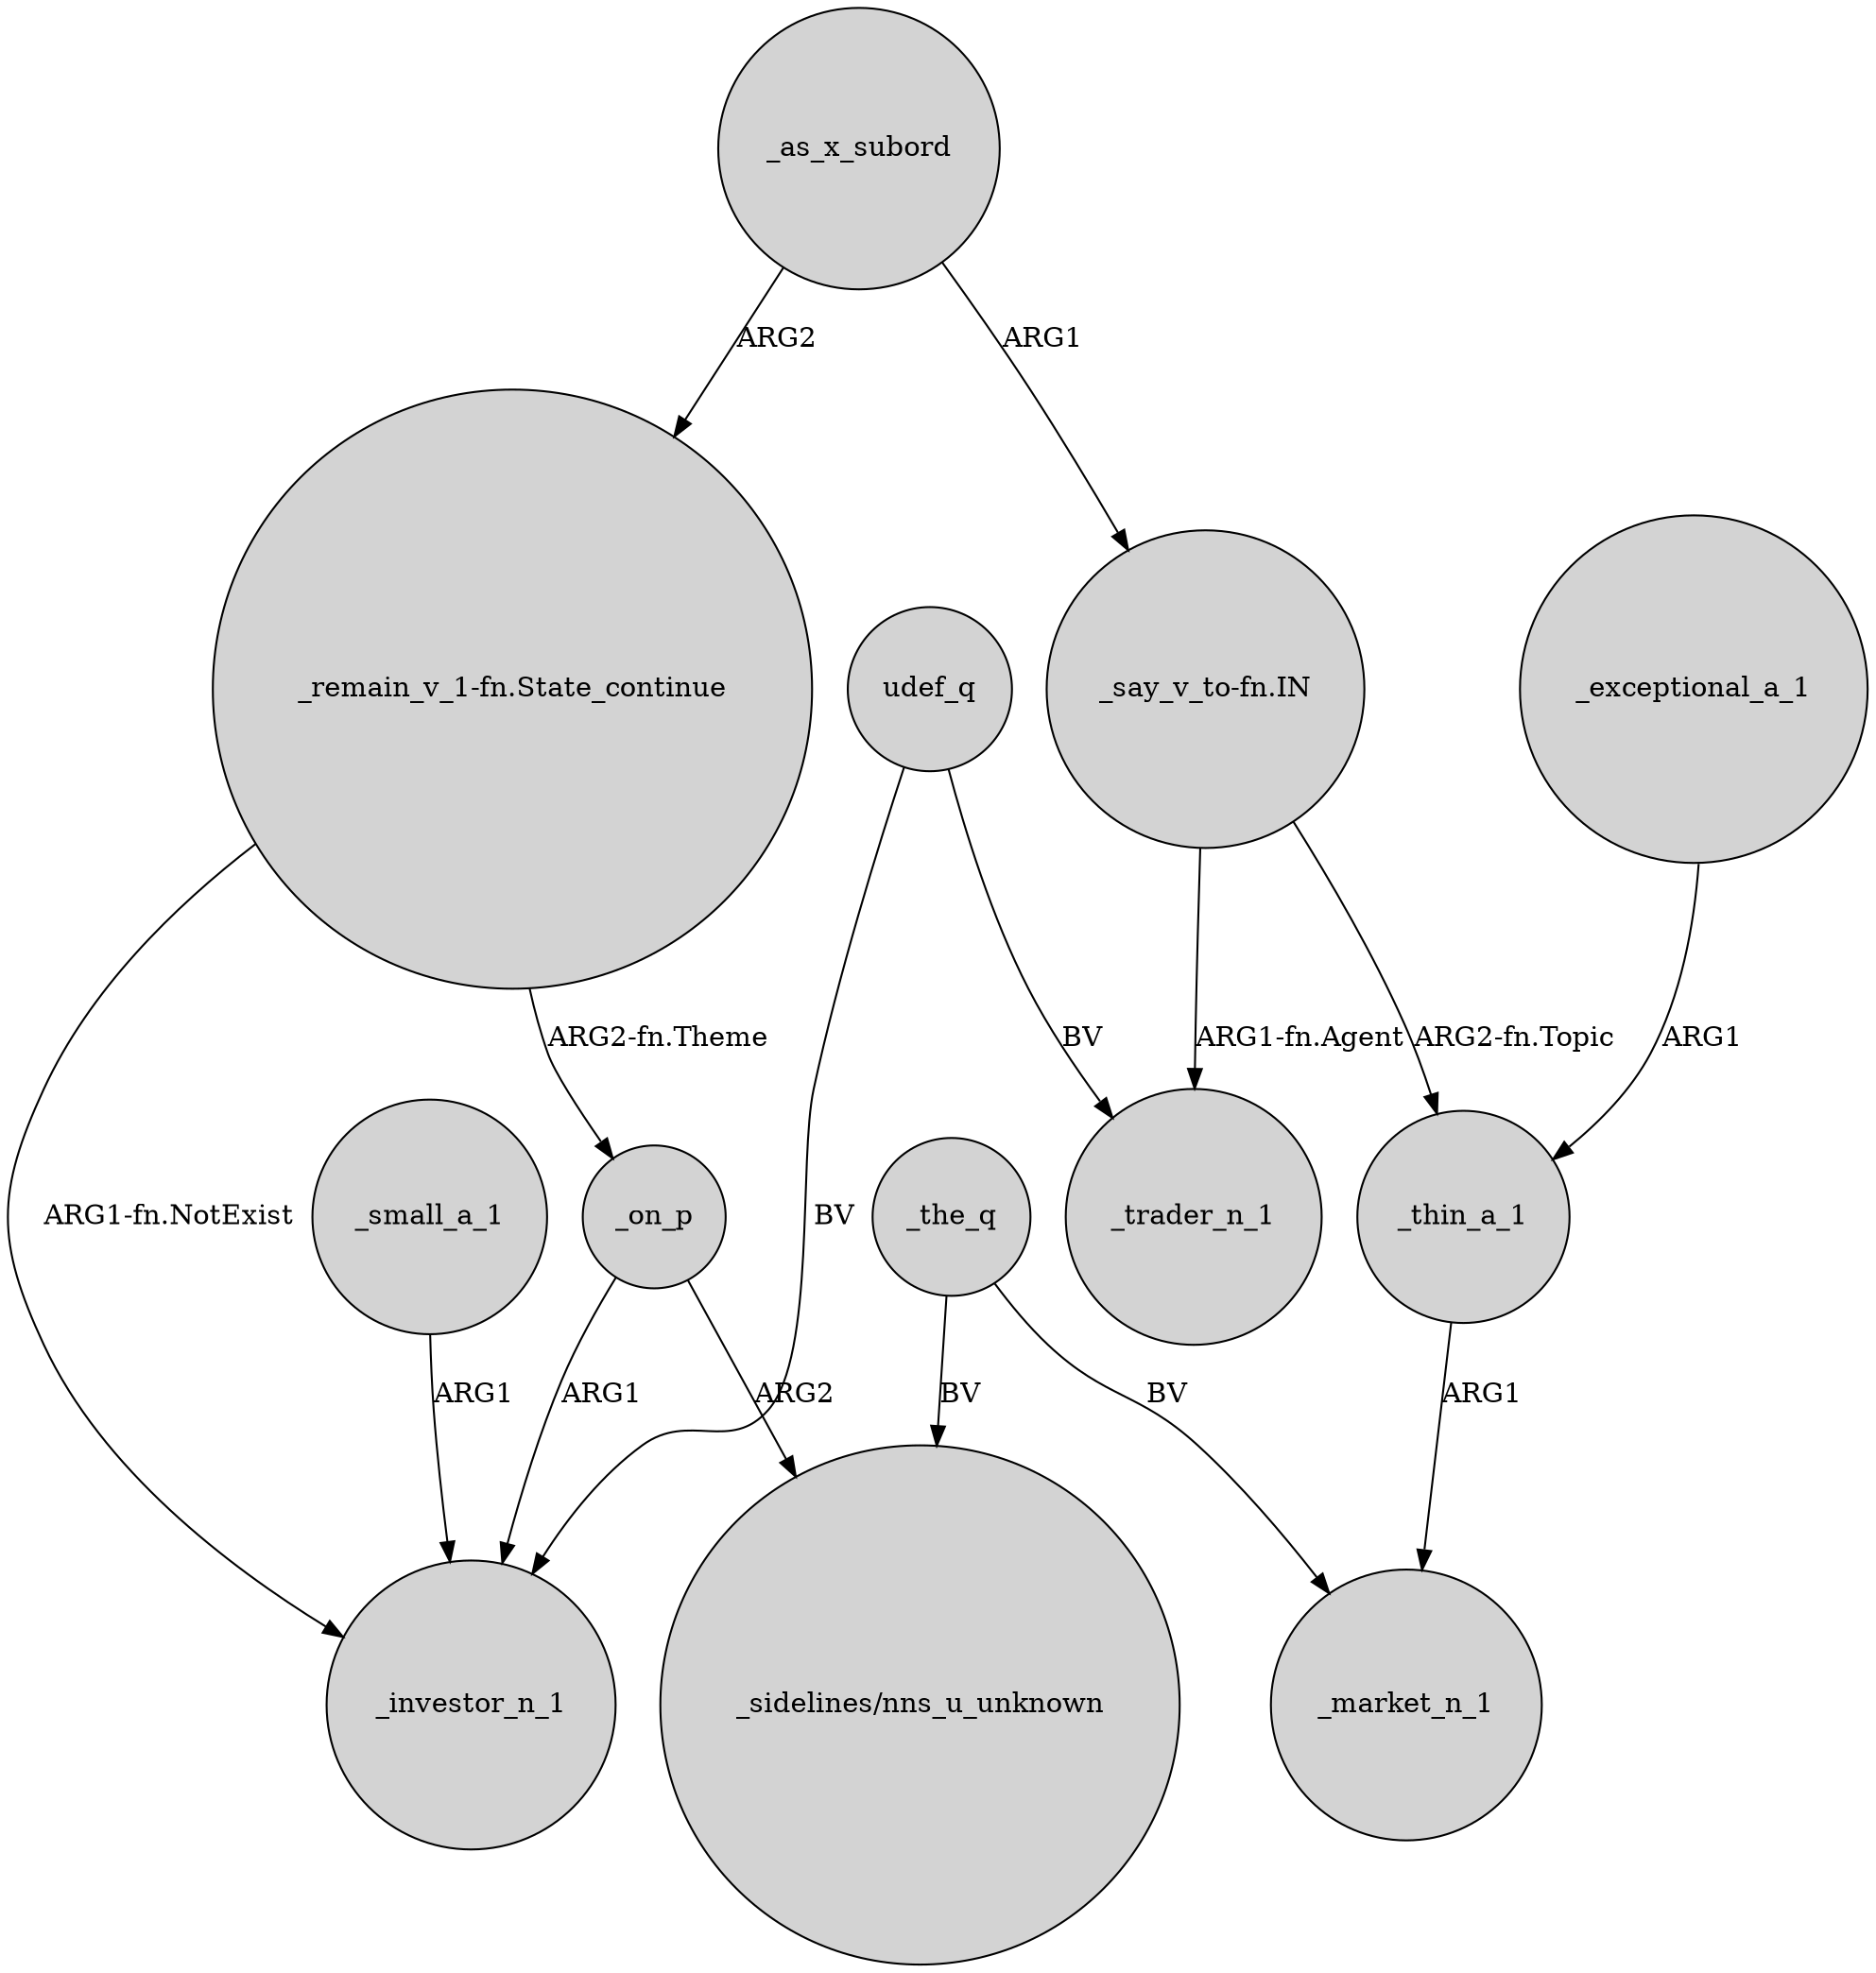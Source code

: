 digraph {
	node [shape=circle style=filled]
	_on_p -> _investor_n_1 [label=ARG1]
	_the_q -> "_sidelines/nns_u_unknown" [label=BV]
	"_remain_v_1-fn.State_continue" -> _on_p [label="ARG2-fn.Theme"]
	_on_p -> "_sidelines/nns_u_unknown" [label=ARG2]
	_as_x_subord -> "_remain_v_1-fn.State_continue" [label=ARG2]
	_exceptional_a_1 -> _thin_a_1 [label=ARG1]
	"_remain_v_1-fn.State_continue" -> _investor_n_1 [label="ARG1-fn.NotExist"]
	udef_q -> _investor_n_1 [label=BV]
	_the_q -> _market_n_1 [label=BV]
	"_say_v_to-fn.IN" -> _thin_a_1 [label="ARG2-fn.Topic"]
	udef_q -> _trader_n_1 [label=BV]
	_small_a_1 -> _investor_n_1 [label=ARG1]
	_as_x_subord -> "_say_v_to-fn.IN" [label=ARG1]
	_thin_a_1 -> _market_n_1 [label=ARG1]
	"_say_v_to-fn.IN" -> _trader_n_1 [label="ARG1-fn.Agent"]
}
